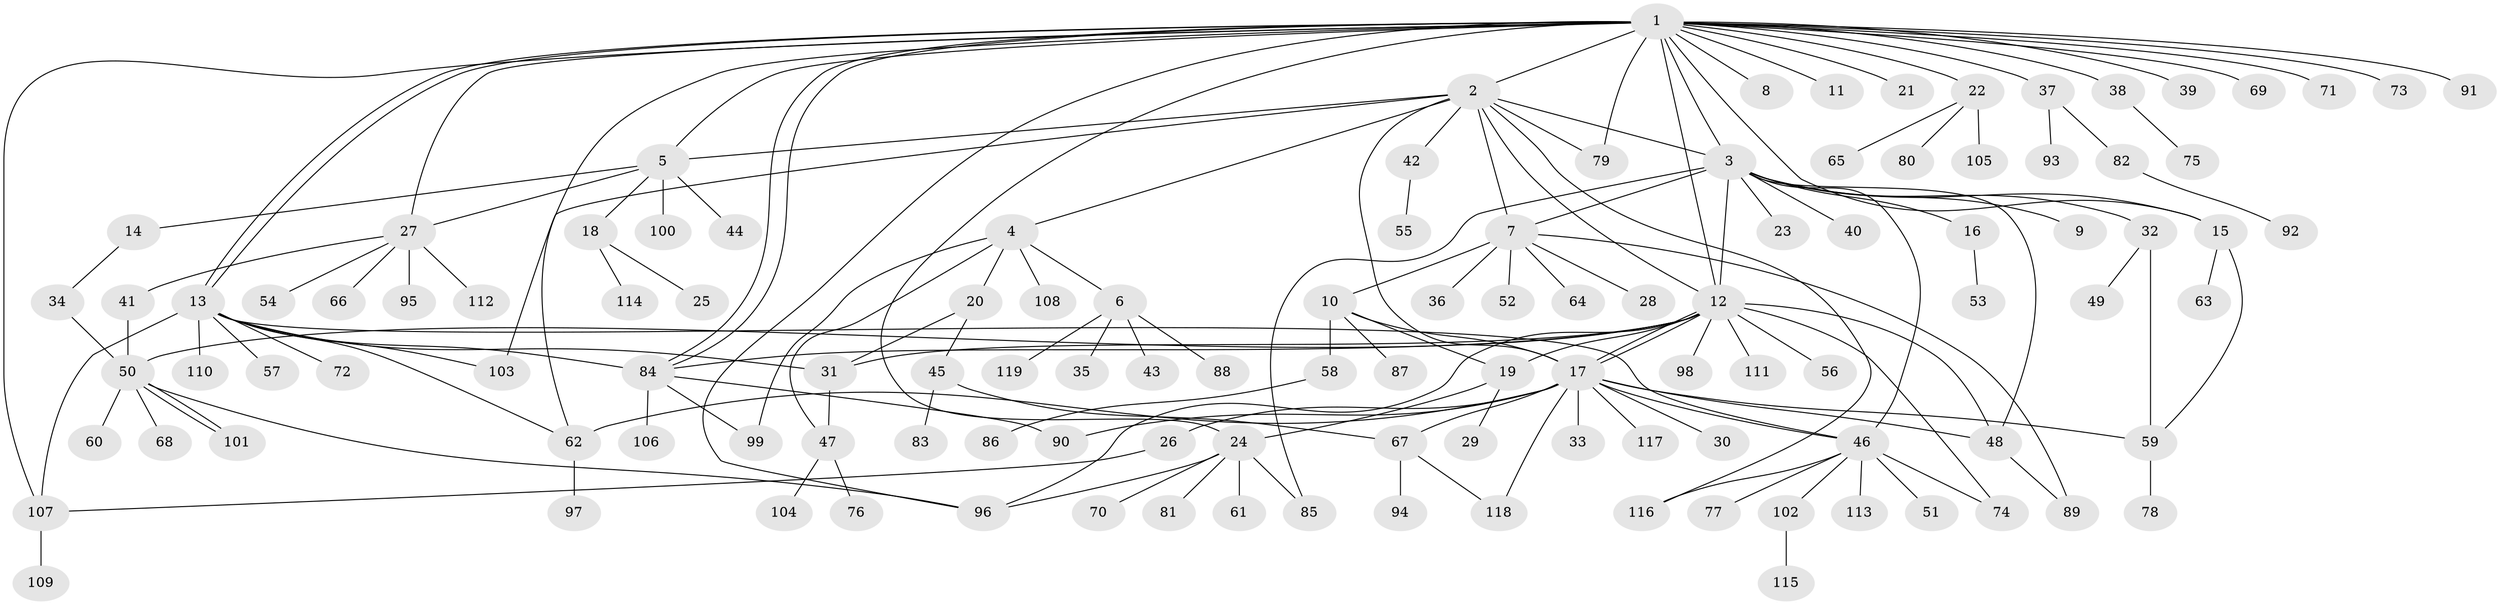 // Generated by graph-tools (version 1.1) at 2025/01/03/09/25 03:01:56]
// undirected, 119 vertices, 163 edges
graph export_dot {
graph [start="1"]
  node [color=gray90,style=filled];
  1;
  2;
  3;
  4;
  5;
  6;
  7;
  8;
  9;
  10;
  11;
  12;
  13;
  14;
  15;
  16;
  17;
  18;
  19;
  20;
  21;
  22;
  23;
  24;
  25;
  26;
  27;
  28;
  29;
  30;
  31;
  32;
  33;
  34;
  35;
  36;
  37;
  38;
  39;
  40;
  41;
  42;
  43;
  44;
  45;
  46;
  47;
  48;
  49;
  50;
  51;
  52;
  53;
  54;
  55;
  56;
  57;
  58;
  59;
  60;
  61;
  62;
  63;
  64;
  65;
  66;
  67;
  68;
  69;
  70;
  71;
  72;
  73;
  74;
  75;
  76;
  77;
  78;
  79;
  80;
  81;
  82;
  83;
  84;
  85;
  86;
  87;
  88;
  89;
  90;
  91;
  92;
  93;
  94;
  95;
  96;
  97;
  98;
  99;
  100;
  101;
  102;
  103;
  104;
  105;
  106;
  107;
  108;
  109;
  110;
  111;
  112;
  113;
  114;
  115;
  116;
  117;
  118;
  119;
  1 -- 2;
  1 -- 3;
  1 -- 5;
  1 -- 8;
  1 -- 11;
  1 -- 12;
  1 -- 13;
  1 -- 13;
  1 -- 15;
  1 -- 21;
  1 -- 22;
  1 -- 24;
  1 -- 27;
  1 -- 37;
  1 -- 38;
  1 -- 39;
  1 -- 62;
  1 -- 69;
  1 -- 71;
  1 -- 73;
  1 -- 79;
  1 -- 84;
  1 -- 84;
  1 -- 91;
  1 -- 96;
  1 -- 107;
  2 -- 3;
  2 -- 4;
  2 -- 5;
  2 -- 7;
  2 -- 12;
  2 -- 17;
  2 -- 42;
  2 -- 79;
  2 -- 103;
  2 -- 116;
  3 -- 7;
  3 -- 9;
  3 -- 12;
  3 -- 15;
  3 -- 16;
  3 -- 23;
  3 -- 32;
  3 -- 40;
  3 -- 46;
  3 -- 48;
  3 -- 85;
  4 -- 6;
  4 -- 20;
  4 -- 47;
  4 -- 99;
  4 -- 108;
  5 -- 14;
  5 -- 18;
  5 -- 27;
  5 -- 44;
  5 -- 100;
  6 -- 35;
  6 -- 43;
  6 -- 88;
  6 -- 119;
  7 -- 10;
  7 -- 28;
  7 -- 36;
  7 -- 52;
  7 -- 64;
  7 -- 89;
  10 -- 17;
  10 -- 19;
  10 -- 58;
  10 -- 87;
  12 -- 17;
  12 -- 17;
  12 -- 19;
  12 -- 31;
  12 -- 48;
  12 -- 50;
  12 -- 56;
  12 -- 74;
  12 -- 84;
  12 -- 96;
  12 -- 98;
  12 -- 111;
  13 -- 31;
  13 -- 46;
  13 -- 57;
  13 -- 62;
  13 -- 72;
  13 -- 84;
  13 -- 103;
  13 -- 107;
  13 -- 110;
  14 -- 34;
  15 -- 59;
  15 -- 63;
  16 -- 53;
  17 -- 26;
  17 -- 30;
  17 -- 33;
  17 -- 46;
  17 -- 48;
  17 -- 59;
  17 -- 62;
  17 -- 67;
  17 -- 90;
  17 -- 117;
  17 -- 118;
  18 -- 25;
  18 -- 114;
  19 -- 24;
  19 -- 29;
  20 -- 31;
  20 -- 45;
  22 -- 65;
  22 -- 80;
  22 -- 105;
  24 -- 61;
  24 -- 70;
  24 -- 81;
  24 -- 85;
  24 -- 96;
  26 -- 107;
  27 -- 41;
  27 -- 54;
  27 -- 66;
  27 -- 95;
  27 -- 112;
  31 -- 47;
  32 -- 49;
  32 -- 59;
  34 -- 50;
  37 -- 82;
  37 -- 93;
  38 -- 75;
  41 -- 50;
  42 -- 55;
  45 -- 67;
  45 -- 83;
  46 -- 51;
  46 -- 74;
  46 -- 77;
  46 -- 102;
  46 -- 113;
  46 -- 116;
  47 -- 76;
  47 -- 104;
  48 -- 89;
  50 -- 60;
  50 -- 68;
  50 -- 96;
  50 -- 101;
  50 -- 101;
  58 -- 86;
  59 -- 78;
  62 -- 97;
  67 -- 94;
  67 -- 118;
  82 -- 92;
  84 -- 90;
  84 -- 99;
  84 -- 106;
  102 -- 115;
  107 -- 109;
}
